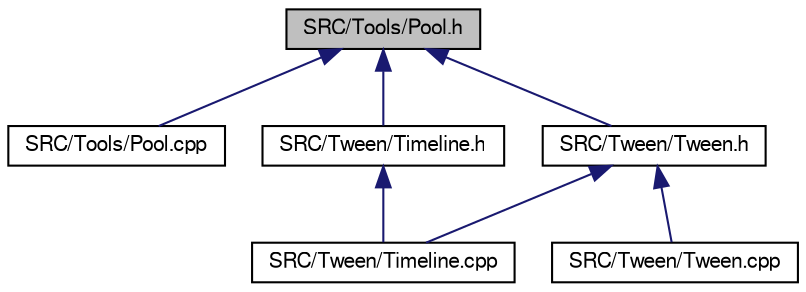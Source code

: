 digraph "SRC/Tools/Pool.h"
{
  bgcolor="transparent";
  edge [fontname="FreeSans",fontsize="10",labelfontname="FreeSans",labelfontsize="10"];
  node [fontname="FreeSans",fontsize="10",shape=record];
  Node1 [label="SRC/Tools/Pool.h",height=0.2,width=0.4,color="black", fillcolor="grey75", style="filled" fontcolor="black"];
  Node1 -> Node2 [dir="back",color="midnightblue",fontsize="10",style="solid",fontname="FreeSans"];
  Node2 [label="SRC/Tools/Pool.cpp",height=0.2,width=0.4,color="black",URL="$Pool_8cpp.html"];
  Node1 -> Node3 [dir="back",color="midnightblue",fontsize="10",style="solid",fontname="FreeSans"];
  Node3 [label="SRC/Tween/Timeline.h",height=0.2,width=0.4,color="black",URL="$Timeline_8h.html"];
  Node3 -> Node4 [dir="back",color="midnightblue",fontsize="10",style="solid",fontname="FreeSans"];
  Node4 [label="SRC/Tween/Timeline.cpp",height=0.2,width=0.4,color="black",URL="$Timeline_8cpp.html"];
  Node1 -> Node5 [dir="back",color="midnightblue",fontsize="10",style="solid",fontname="FreeSans"];
  Node5 [label="SRC/Tween/Tween.h",height=0.2,width=0.4,color="black",URL="$Tween_8h.html"];
  Node5 -> Node4 [dir="back",color="midnightblue",fontsize="10",style="solid",fontname="FreeSans"];
  Node5 -> Node6 [dir="back",color="midnightblue",fontsize="10",style="solid",fontname="FreeSans"];
  Node6 [label="SRC/Tween/Tween.cpp",height=0.2,width=0.4,color="black",URL="$Tween_8cpp.html"];
}
